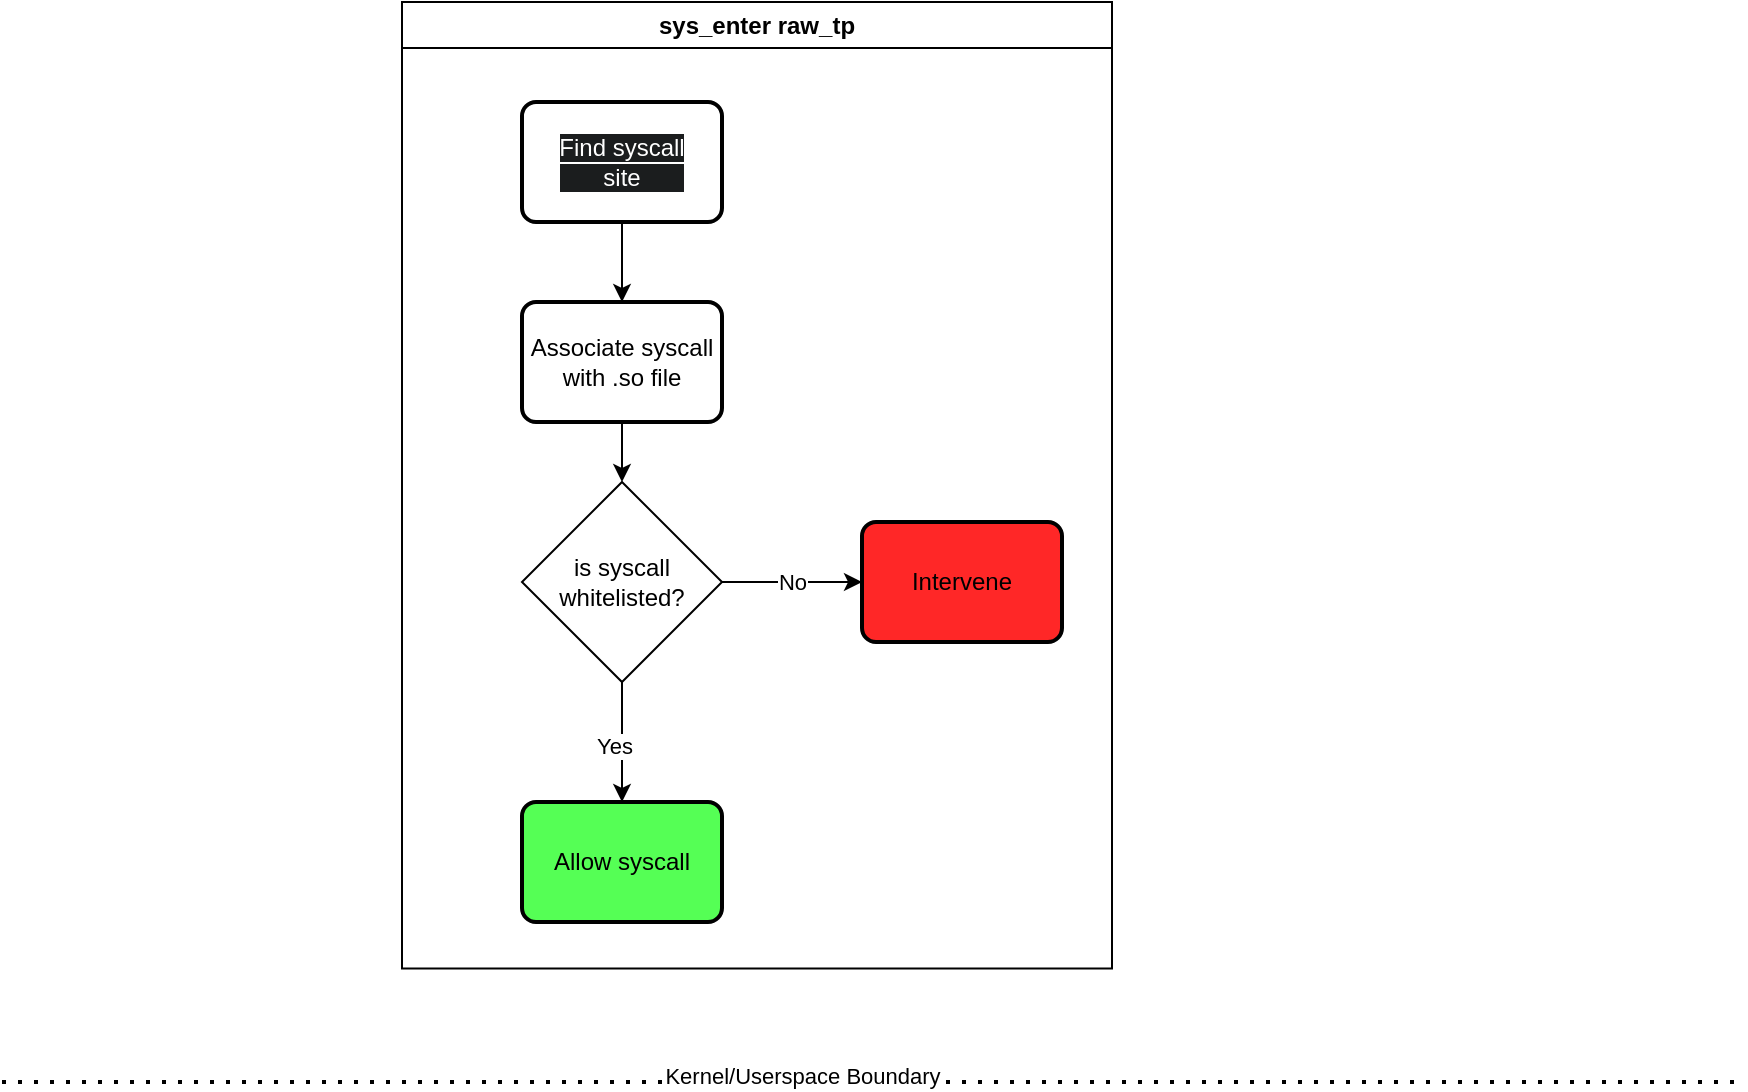 <mxfile version="26.2.2">
  <diagram name="Page-1" id="B_rIAoltzdCZBAQ1JG6E">
    <mxGraphModel dx="465" dy="1146" grid="1" gridSize="10" guides="1" tooltips="1" connect="1" arrows="1" fold="1" page="1" pageScale="1" pageWidth="1169" pageHeight="827" math="0" shadow="0">
      <root>
        <mxCell id="0" />
        <mxCell id="1" parent="0" />
        <mxCell id="6qrvzQTkh8fd8aNWJM4z-1" value="" style="endArrow=none;dashed=1;html=1;dashPattern=1 3;strokeWidth=2;rounded=0;" edge="1" parent="1">
          <mxGeometry width="50" height="50" relative="1" as="geometry">
            <mxPoint x="150" y="560" as="sourcePoint" />
            <mxPoint x="1020" y="560" as="targetPoint" />
          </mxGeometry>
        </mxCell>
        <mxCell id="6qrvzQTkh8fd8aNWJM4z-2" value="Kernel/Userspace Boundary" style="edgeLabel;html=1;align=center;verticalAlign=middle;resizable=0;points=[];" vertex="1" connectable="0" parent="6qrvzQTkh8fd8aNWJM4z-1">
          <mxGeometry x="-0.081" y="3" relative="1" as="geometry">
            <mxPoint as="offset" />
          </mxGeometry>
        </mxCell>
        <mxCell id="6qrvzQTkh8fd8aNWJM4z-3" value="sys_enter raw_tp" style="swimlane;whiteSpace=wrap;html=1;" vertex="1" parent="1">
          <mxGeometry x="350" y="20" width="355" height="483.19" as="geometry" />
        </mxCell>
        <mxCell id="6qrvzQTkh8fd8aNWJM4z-14" style="edgeStyle=orthogonalEdgeStyle;rounded=0;orthogonalLoop=1;jettySize=auto;html=1;exitX=0.5;exitY=1;exitDx=0;exitDy=0;entryX=0.5;entryY=0;entryDx=0;entryDy=0;" edge="1" parent="6qrvzQTkh8fd8aNWJM4z-3" source="6qrvzQTkh8fd8aNWJM4z-8" target="6qrvzQTkh8fd8aNWJM4z-12">
          <mxGeometry relative="1" as="geometry" />
        </mxCell>
        <mxCell id="6qrvzQTkh8fd8aNWJM4z-8" value="Associate syscall&lt;div&gt;with .so file&lt;/div&gt;" style="rounded=1;whiteSpace=wrap;html=1;absoluteArcSize=1;arcSize=14;strokeWidth=2;" vertex="1" parent="6qrvzQTkh8fd8aNWJM4z-3">
          <mxGeometry x="60" y="150" width="100" height="60" as="geometry" />
        </mxCell>
        <mxCell id="6qrvzQTkh8fd8aNWJM4z-10" style="edgeStyle=orthogonalEdgeStyle;rounded=0;orthogonalLoop=1;jettySize=auto;html=1;exitX=0.5;exitY=1;exitDx=0;exitDy=0;entryX=0.5;entryY=0;entryDx=0;entryDy=0;" edge="1" parent="6qrvzQTkh8fd8aNWJM4z-3" source="6qrvzQTkh8fd8aNWJM4z-9" target="6qrvzQTkh8fd8aNWJM4z-8">
          <mxGeometry relative="1" as="geometry" />
        </mxCell>
        <mxCell id="6qrvzQTkh8fd8aNWJM4z-9" value="&lt;meta charset=&quot;utf-8&quot;&gt;&lt;span style=&quot;color: rgb(255, 255, 255); font-family: Helvetica; font-size: 12px; font-style: normal; font-variant-ligatures: normal; font-variant-caps: normal; font-weight: 400; letter-spacing: normal; orphans: 2; text-align: center; text-indent: 0px; text-transform: none; widows: 2; word-spacing: 0px; -webkit-text-stroke-width: 0px; white-space: normal; background-color: rgb(27, 29, 30); text-decoration-thickness: initial; text-decoration-style: initial; text-decoration-color: initial; display: inline !important; float: none;&quot;&gt;Find syscall&lt;/span&gt;&lt;div style=&quot;forced-color-adjust: none; box-shadow: none !important; color: rgb(255, 255, 255); font-family: Helvetica; font-size: 12px; font-style: normal; font-variant-ligatures: normal; font-variant-caps: normal; font-weight: 400; letter-spacing: normal; orphans: 2; text-align: center; text-indent: 0px; text-transform: none; widows: 2; word-spacing: 0px; -webkit-text-stroke-width: 0px; white-space: normal; background-color: rgb(27, 29, 30); text-decoration-thickness: initial; text-decoration-style: initial; text-decoration-color: initial;&quot;&gt;site&lt;/div&gt;" style="rounded=1;whiteSpace=wrap;html=1;absoluteArcSize=1;arcSize=14;strokeWidth=2;" vertex="1" parent="6qrvzQTkh8fd8aNWJM4z-3">
          <mxGeometry x="60" y="50" width="100" height="60" as="geometry" />
        </mxCell>
        <mxCell id="6qrvzQTkh8fd8aNWJM4z-24" value="No" style="edgeStyle=orthogonalEdgeStyle;rounded=0;orthogonalLoop=1;jettySize=auto;html=1;exitX=1;exitY=0.5;exitDx=0;exitDy=0;entryX=0;entryY=0.5;entryDx=0;entryDy=0;" edge="1" parent="6qrvzQTkh8fd8aNWJM4z-3" source="6qrvzQTkh8fd8aNWJM4z-12" target="6qrvzQTkh8fd8aNWJM4z-23">
          <mxGeometry relative="1" as="geometry" />
        </mxCell>
        <mxCell id="6qrvzQTkh8fd8aNWJM4z-26" style="edgeStyle=orthogonalEdgeStyle;rounded=0;orthogonalLoop=1;jettySize=auto;html=1;exitX=0.5;exitY=1;exitDx=0;exitDy=0;entryX=0.5;entryY=0;entryDx=0;entryDy=0;" edge="1" parent="6qrvzQTkh8fd8aNWJM4z-3" source="6qrvzQTkh8fd8aNWJM4z-12" target="6qrvzQTkh8fd8aNWJM4z-17">
          <mxGeometry relative="1" as="geometry" />
        </mxCell>
        <mxCell id="6qrvzQTkh8fd8aNWJM4z-27" value="Yes" style="edgeLabel;html=1;align=center;verticalAlign=middle;resizable=0;points=[];" vertex="1" connectable="0" parent="6qrvzQTkh8fd8aNWJM4z-26">
          <mxGeometry x="0.061" y="-4" relative="1" as="geometry">
            <mxPoint as="offset" />
          </mxGeometry>
        </mxCell>
        <mxCell id="6qrvzQTkh8fd8aNWJM4z-12" value="is&amp;nbsp;&lt;span style=&quot;background-color: transparent; color: light-dark(rgb(0, 0, 0), rgb(255, 255, 255));&quot;&gt;syscall&lt;/span&gt;&lt;div&gt;whitelisted?&lt;/div&gt;" style="rhombus;whiteSpace=wrap;html=1;" vertex="1" parent="6qrvzQTkh8fd8aNWJM4z-3">
          <mxGeometry x="60" y="240" width="100" height="100" as="geometry" />
        </mxCell>
        <mxCell id="6qrvzQTkh8fd8aNWJM4z-17" value="&lt;font style=&quot;color: rgb(0, 0, 0);&quot;&gt;Allow syscall&lt;/font&gt;" style="rounded=1;whiteSpace=wrap;html=1;absoluteArcSize=1;arcSize=14;strokeWidth=2;fillColor=#55FF55;" vertex="1" parent="6qrvzQTkh8fd8aNWJM4z-3">
          <mxGeometry x="60" y="400" width="100" height="60" as="geometry" />
        </mxCell>
        <mxCell id="6qrvzQTkh8fd8aNWJM4z-23" value="Intervene" style="rounded=1;whiteSpace=wrap;html=1;absoluteArcSize=1;arcSize=14;strokeWidth=2;gradientColor=none;fillColor=#FF2727;" vertex="1" parent="6qrvzQTkh8fd8aNWJM4z-3">
          <mxGeometry x="230" y="260" width="100" height="60" as="geometry" />
        </mxCell>
      </root>
    </mxGraphModel>
  </diagram>
</mxfile>
